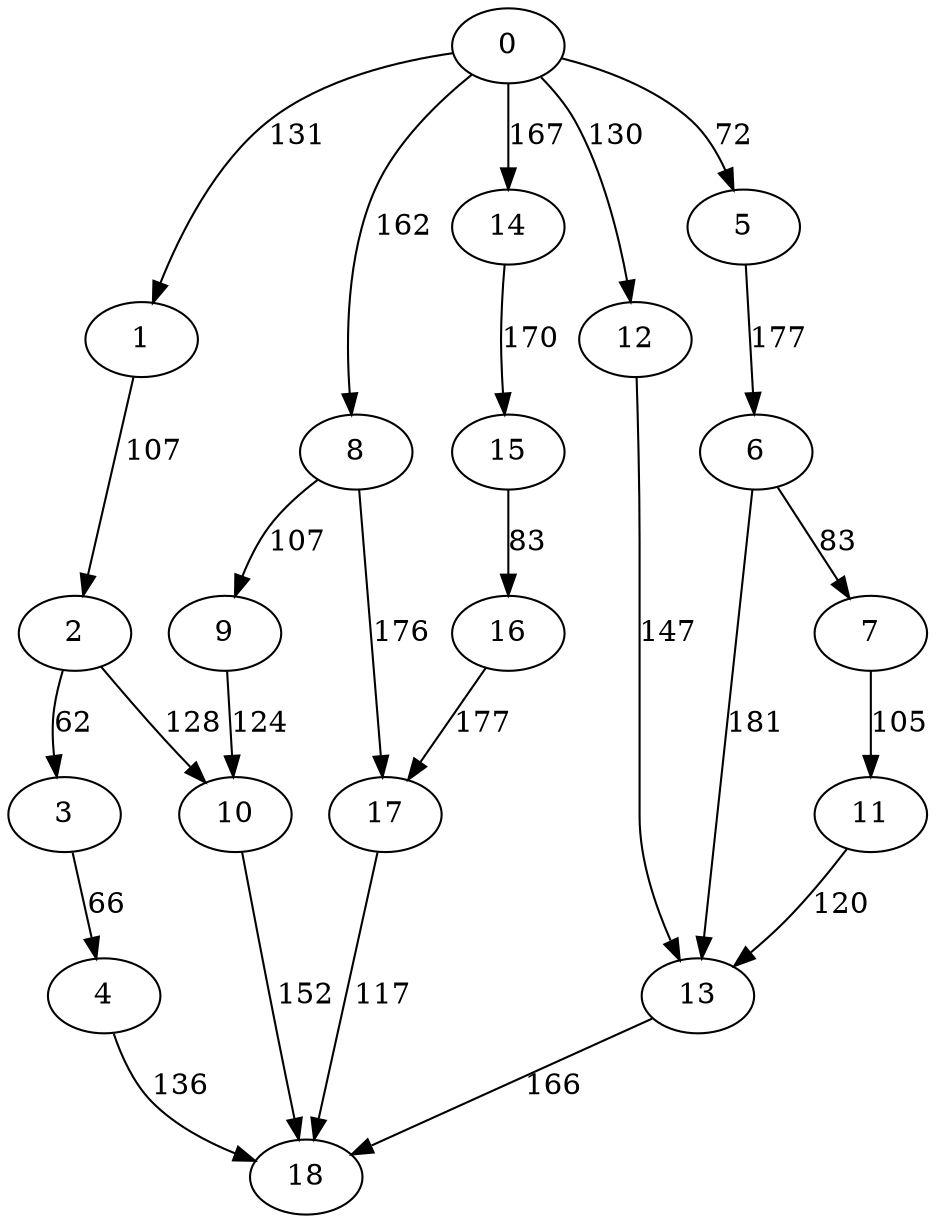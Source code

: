digraph t20p6r5_9 {
0 -> 1 [ label = 131 ];
0 -> 5 [ label = 72 ];
0 -> 8 [ label = 162 ];
0 -> 12 [ label = 130 ];
0 -> 14 [ label = 167 ];
1 -> 2 [ label = 107 ];
2 -> 3 [ label = 62 ];
2 -> 10 [ label = 128 ];
3 -> 4 [ label = 66 ];
4 -> 18 [ label = 136 ];
5 -> 6 [ label = 177 ];
6 -> 7 [ label = 83 ];
6 -> 13 [ label = 181 ];
7 -> 11 [ label = 105 ];
8 -> 9 [ label = 107 ];
8 -> 17 [ label = 176 ];
9 -> 10 [ label = 124 ];
10 -> 18 [ label = 152 ];
11 -> 13 [ label = 120 ];
12 -> 13 [ label = 147 ];
13 -> 18 [ label = 166 ];
14 -> 15 [ label = 170 ];
15 -> 16 [ label = 83 ];
16 -> 17 [ label = 177 ];
17 -> 18 [ label = 117 ];
 }

